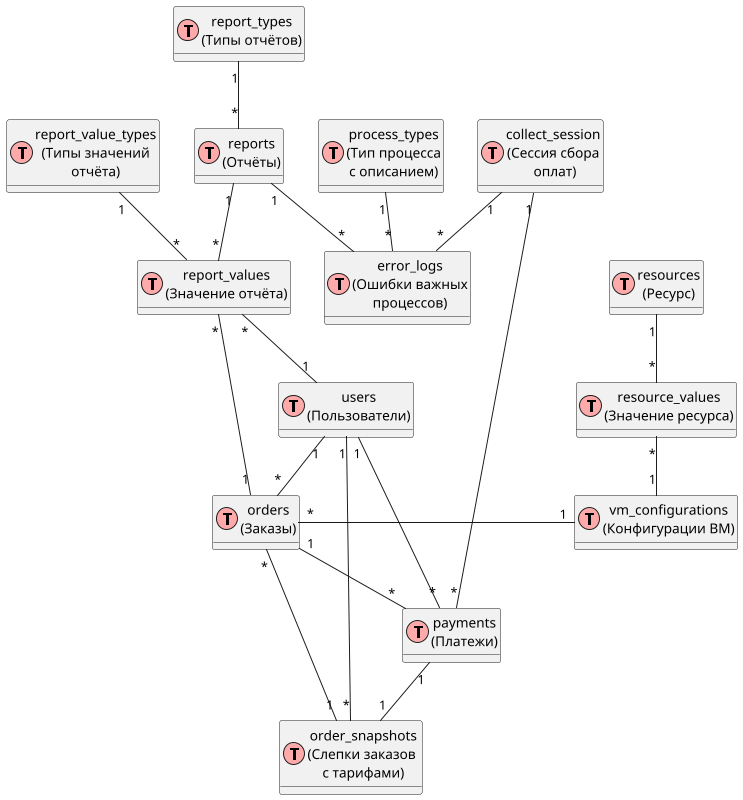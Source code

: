 @startuml concept_scheme

scale 800*800
' uncomment the line below if you're using computer with a retina display
' skinparam dpi 300
!define Table(name,desc) class name as "desc" << (T,#FFAAAA) >>
' we use bold for primary key
' green color for unique
' and underscore for not_null
' !define primary_key(x) <b>x</b>
' !define unique(x) <color:green>x</color>
' !define not_null(x) <u>x</u>
' other tags available:
' <i></i>
' <back:COLOR></color>, where color is a color name or html color code
' (#FFAACC)
' see: http://plantuml.com/classes.html#More
hide methods
hide stereotypes

' entities

Table(orders, "orders\n(Заказы)")
Table(users, "users\n(Пользователи)")
Table(payments, "payments\n(Платежи)")
Table(vm_configurations, "vm_configurations\n(Конфигурации ВМ)")
Table(resources, "resources\n(Ресурс)")
Table(resource_values, "resource_values\n(Значение ресурса)")
Table(reports, "reports\n(Отчёты)")
Table(report_values, "report_values\n(Значение отчёта)")
Table(report_value_types, "report_value_types\n(Типы значений\nотчёта)")
Table(collect_sessions, "collect_session\n(Сессия сбора\n оплат)")
Table(error_logs, "error_logs\n(Ошибки важных\nпроцессов)")
Table(process_types, "process_types\n(Тип процесса\nс описанием)")
Table(order_snapshots, "order_snapshots\n(Слепки заказов \nс тарифами)")
Table(report_types, "report_types\n(Типы отчётов)")

resources "1" -- "*" resource_values
resource_values "*" -- "1" vm_configurations 
users "1" -- "*" payments 
users "1" -- "*" orders
orders "1" -- "*" payments
vm_configurations "1" -left- "*" orders

report_value_types "1" -- "*" report_values 
reports "1" -- "*" report_values
report_values "*" -- "1" orders
report_values "*" -- "1" users

collect_sessions "1" -- "*" error_logs
reports "1" -- "*" error_logs
process_types "1" -- "*" error_logs

payments "1" -- "1" order_snapshots
orders "*" -- "1" order_snapshots
users "1" -- "*" order_snapshots

collect_sessions "1" -- "*" payments

report_types "1" -- "*" reports

' email_messages
' relationships
' one-to-one relationship
' user -- user_profile : "A user only \nhas one profile"
' ' one to may relationship
' user --> session : "A user may have\n many sessions"
' ' many to many relationship
' ' Add mark if you like
' user "1" --> "*" user_group : "A user may be \nin many groups"
' group "1" --> "0..N" user_group : "A group may \ncontain many users"


@enduml